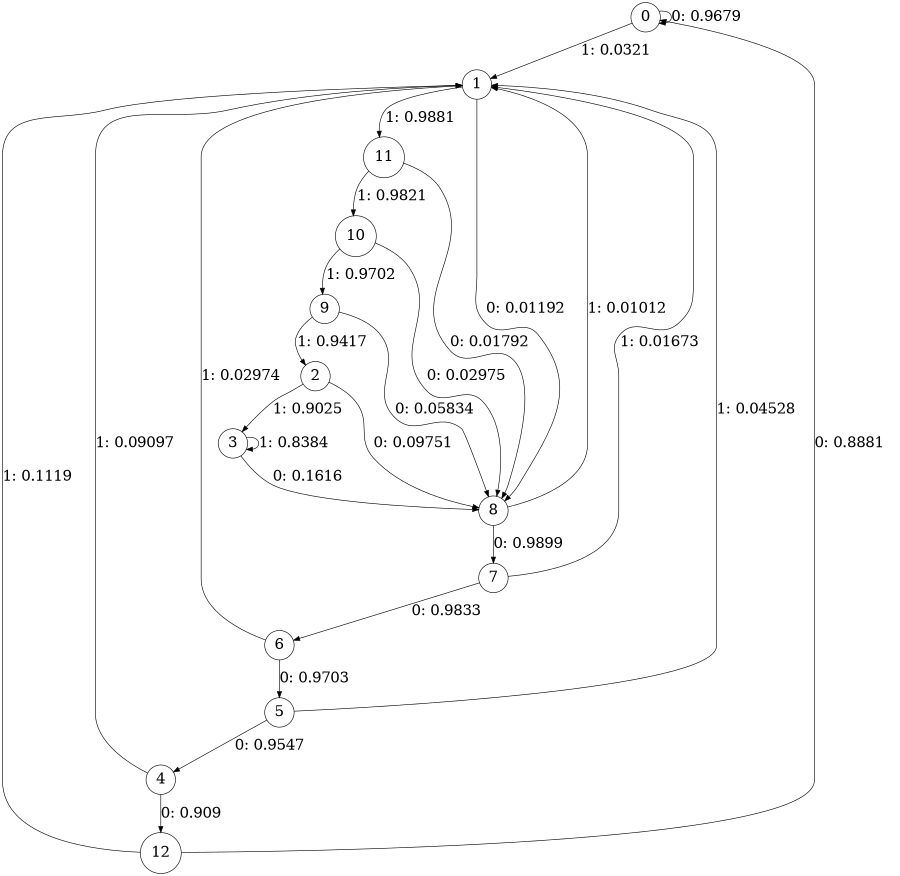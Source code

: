 digraph "ch2_both_grouped_df_L7" {
size = "6,8.5";
ratio = "fill";
node [shape = circle];
node [fontsize = 24];
edge [fontsize = 24];
0 -> 0 [label = "0: 0.9679   "];
0 -> 1 [label = "1: 0.0321   "];
1 -> 8 [label = "0: 0.01192  "];
1 -> 11 [label = "1: 0.9881   "];
2 -> 8 [label = "0: 0.09751  "];
2 -> 3 [label = "1: 0.9025   "];
3 -> 8 [label = "0: 0.1616   "];
3 -> 3 [label = "1: 0.8384   "];
4 -> 12 [label = "0: 0.909    "];
4 -> 1 [label = "1: 0.09097  "];
5 -> 4 [label = "0: 0.9547   "];
5 -> 1 [label = "1: 0.04528  "];
6 -> 5 [label = "0: 0.9703   "];
6 -> 1 [label = "1: 0.02974  "];
7 -> 6 [label = "0: 0.9833   "];
7 -> 1 [label = "1: 0.01673  "];
8 -> 7 [label = "0: 0.9899   "];
8 -> 1 [label = "1: 0.01012  "];
9 -> 8 [label = "0: 0.05834  "];
9 -> 2 [label = "1: 0.9417   "];
10 -> 8 [label = "0: 0.02975  "];
10 -> 9 [label = "1: 0.9702   "];
11 -> 8 [label = "0: 0.01792  "];
11 -> 10 [label = "1: 0.9821   "];
12 -> 0 [label = "0: 0.8881   "];
12 -> 1 [label = "1: 0.1119   "];
}